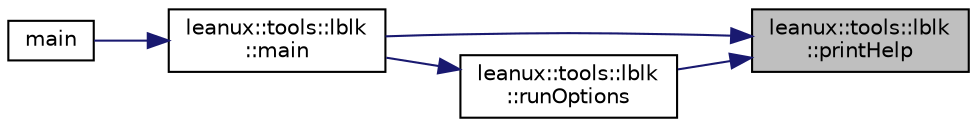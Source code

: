 digraph "leanux::tools::lblk::printHelp"
{
 // LATEX_PDF_SIZE
  bgcolor="transparent";
  edge [fontname="Helvetica",fontsize="10",labelfontname="Helvetica",labelfontsize="10"];
  node [fontname="Helvetica",fontsize="10",shape=record];
  rankdir="RL";
  Node1 [label="leanux::tools::lblk\l::printHelp",height=0.2,width=0.4,color="black", fillcolor="grey75", style="filled", fontcolor="black",tooltip="Print command help."];
  Node1 -> Node2 [dir="back",color="midnightblue",fontsize="10",style="solid",fontname="Helvetica"];
  Node2 [label="leanux::tools::lblk\l::main",height=0.2,width=0.4,color="black",URL="$namespaceleanux_1_1tools_1_1lblk.html#a7e4a52393fd43c98af0e5e16603b54df",tooltip="Entry point."];
  Node2 -> Node3 [dir="back",color="midnightblue",fontsize="10",style="solid",fontname="Helvetica"];
  Node3 [label="main",height=0.2,width=0.4,color="black",URL="$lblk_8cpp.html#a0ddf1224851353fc92bfbff6f499fa97",tooltip=" "];
  Node1 -> Node4 [dir="back",color="midnightblue",fontsize="10",style="solid",fontname="Helvetica"];
  Node4 [label="leanux::tools::lblk\l::runOptions",height=0.2,width=0.4,color="black",URL="$namespaceleanux_1_1tools_1_1lblk.html#aafee1346a1081bfa4f7470f921cd66b8",tooltip="Direct output run from options."];
  Node4 -> Node2 [dir="back",color="midnightblue",fontsize="10",style="solid",fontname="Helvetica"];
}
